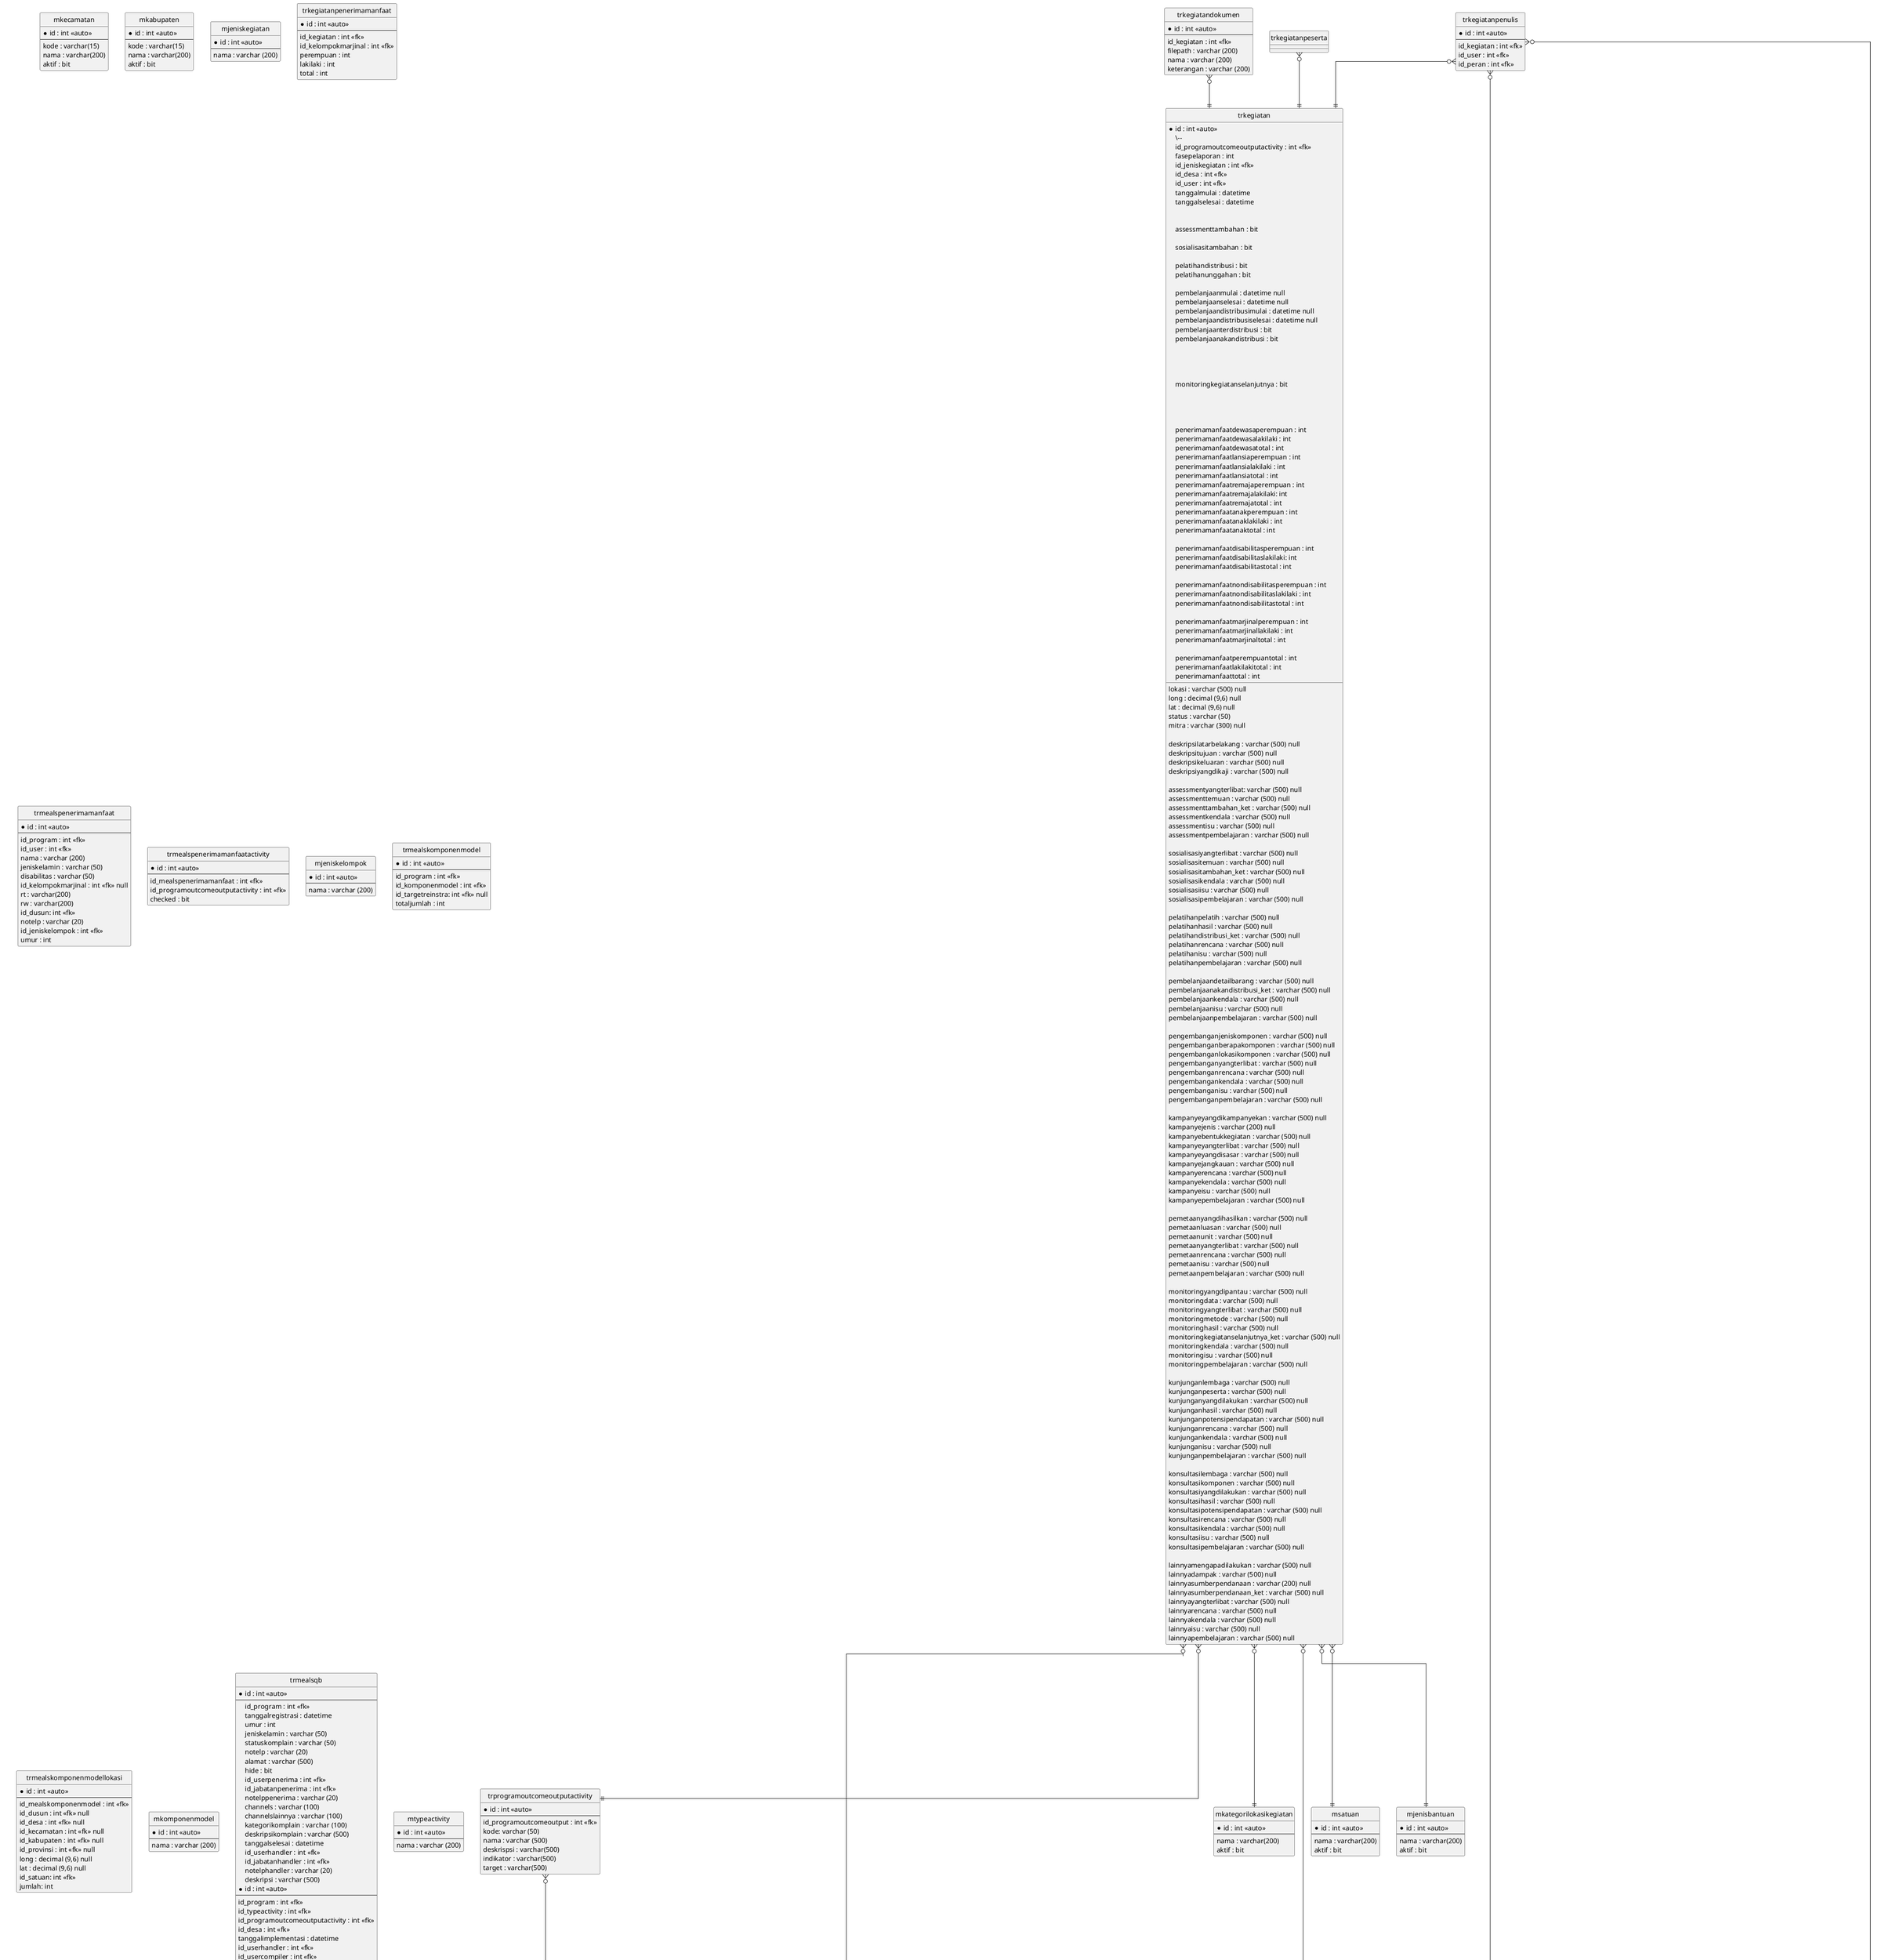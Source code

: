 @startuml erd

hide circle
skinparam linetype ortho

entity "mdusun" as mdusun {
    *id : int <<auto>>
    --
    kode : varchar(15)
    nama : varchar(200)
    aktif : bit
    id_desa : int <<fk>>
}
entity "mdesa" as mdesa {
    *id : int <<auto>>
    --
    kode : varchar(15)
    nama : varchar(200)
    aktif : bit
}

entity "mkecamatan" as mkecamatan {
    *id : int <<auto>>
    --
    kode : varchar(15)
    nama : varchar(200)
    aktif : bit
}

entity "mkabupaten" as mkabupaten {
    *id : int <<auto>>
    --
    kode : varchar(15)
    nama : varchar(200)
    aktif : bit
}

entity "mprovinsi" as mprovinsi {
    *id : int <<auto>>
    --
    kode : varchar(15)
    nama : varchar(200)
    aktif : bit
}

entity "mkategorilokasikegiatan" as mkategorilokasikegiatan {
    *id : int <<auto>>
    --
    nama : varchar(200)
    aktif : bit
}

entity "mjabatan" as mjabatan {
    *id : int <<auto>>
    --
    nama : varchar(200)
    aktif : bit
}

entity "mjenisbantuan" as mjenisbantuan {
    *id : int <<auto>>
    --
    nama : varchar(200)
    aktif : bit
}

entity "mtargetreinstra" as mtargetreinstra {
    *id : int <<auto>>
    --
    nama : varchar(200)
    aktif : bit
}

entity "mkaitansdg" as mkaitansdg {
    *id : int <<auto>>
    --
    nama : varchar(200)
    aktif : bit
}

entity "mkelompokmarjinal" as mkelompokmarjinal {
    *id : int <<auto>>
    --
    nama : varchar(200)
    aktif : bit
}


entity "mpartner" as mpartner {
    *id : int <<auto>>
    --
    nama : varchar(200)
    keterangan : varchar(200)
    aktif : bit
}

entity "msatuan" as msatuan {
    *id : int <<auto>>
    --
    nama : varchar(200)
    aktif : bit
}

entity "mpendonor" as mpendonor{
    *id : int <<auto>>
    --
    id_pendonorkategori : int <<FK>>
    nama : varchar(200)
    pic : varchar(200)
    email : varchar(200) <null>
    phone : varchar(20) <null>
    aktif : bit
}

entity "mpendonorkategori" as mpendonorkategori{
    *id : int <<auto>>
    --
    nama : varchar(200)
    aktif : bit
}

entity "muser" as muser {
    *id : int <<auto>>
    --
    nama : varchar(200)
    id_jabatan : int <<fk>>
    email : varchar(200)
    username : varchar(100)
    password : varchar(100)
    email_verified_at : datetime
    remember_token : varchar(200)
    created_at : datetime
    update_at : datetime
    aktif : bit
}

entity "mrole" as mrole {
    *id : int <<auto>>
    --
    nama : varchar(200)
    created_at : datetime
    update_at : datetime
    aktif : bit
}

entity "muserrole" as muserrole {
    *id : int <<auto>>
    --
    id_user : int <<fk>>
    id_role : int <<fk>>
    created_at : datetime
    update_at : datetime
}

entity "mperan" as mperan {
    *id : int <<auto>>
    --
    nama : varchar(200)
    aktif : bit
}

entity "trprogram" as trprogram {
    *id : int <<auto>>
    --
    nama : varchar (200)
    kode : varchar (50)
    tanggalmulai : datetime
    tanggalselesai : datetime
    totalnilai : decimal
    ekspektasipenerimamanfaat : int
    ekspektasipenerimamanfaatwoman : int
    ekspektasipenerimamanfaatman : int
    ekspektasipenerimamanfaatgirl : int
    ekspektasipenerimamanfaatboy : int
    ekspektasipenerimamanfaattidaklangsung : int
    deskripsiprojek : varchar (500)
    analisamasalah : varchar (500)
    id_user : int <<fk>>
    status: varchar(50)
    created_at : datetime
    update_at : datetime
}

entity "trprogramtargetreinstra" as trprogramtargetreinstra {
    *id : int <<auto>>
    --
    id_program : int <<fk>>
    id_targetreinstra: int <<fk>>
}

entity "trprogramkaitansdg" as trprogramkaitansdg {
    *id : int <<auto>>
    --
    id_program : int <<fk>>
    id_kaitansdg: int <<fk>>
}

entity "trprogramkelompokmarjinal" as trprogramkelompokmarjinal {
    *id : int <<auto>>
    --
    id_program : int <<fk>>
    id_kelompokmarjinal: int <<fk>>
}

entity "trprogrampendonor" as trprogrampendonor {
    *id : int <<auto>>
    --
    id_program : int <<fk>>
    id_pendonor : int <<fk>>
    nilaidonasi : decimal null
}

entity "trprogrampartner" as trprogrampartner {
    *id : int <<auto>>
    --
    id_program : int <<fk>>
    id_partner : int <<fk>>
    email : varchar(200)
    phone : varchar(20)
}

entity "trprogramuser" as trprogramuser {
    *id : int <<auto>>
    --
    id_program : int <<fk>>
    id_user : int <<fk>>
    id_peran : int <<fk>>
}

entity "trprogramgoal" as trprogramgoal {
    *id : int <<auto>>
    --
    id_program : int <<fk>>
    deskrispsi : varchar(500)
    indikator : varchar(500)
    target : varchar(500)
}

entity "trprogramobjektif" as trprogramobjektif {
    *id : int <<auto>>
    --
    id_program : int <<fk>>
    deskrispsi : varchar(500)
    indikator : varchar(500)
    target : varchar(500)
}

entity "trprogramoutcome" as trprogramoutcome {
    *id : int <<auto>>
    --
    id_program : int <<fk>>
    deskrispsi : varchar(500)
    indikator : varchar(500)
    target : varchar(500)
}

entity "trprogramoutcomeoutput" as trprogramoutcomeoutput {
    *id : int <<auto>>
    --
    id_programoutcome : int <<fk>>
    deskrispsi : varchar(500)
    indikator : varchar(500)
    target : varchar(500)
}

entity "trprogramoutcomeoutputactivity" as trprogramoutcomeoutputactivity {
    *id : int <<auto>>
    --
    id_programoutcomeoutput : int <<fk>>
    kode: varchar (50)
    nama : varchar (500)
    deskrispsi : varchar(500)
    indikator : varchar(500)
    target : varchar(500)
}

entity "trprogramlokasi" as trprogramlokasi {
    *id : int <<auto>>
    --
    id_program : int <<fk>>
    id_provinsi : int <<fk>>
}

entity "trprogramreportschedule" as trprogramreportschedule {
    *id : int <<auto>>
    --
    id_program : int <<fk>>
    tanggal : datetime
    keterangan : varchar (500)
}

entity "trprogramdokumen" as trprogramdokumen {
    *id : int <<auto>>
    --
    id_program : int <<fk>>
    filepath : varchar (200)
    nama : varchar (200)
    keterangan : varchar (200)
}

entity "trkegiatan" as trkegiatan {
    *id : int <<auto>>
    \--
    id_programoutcomeoutputactivity : int <<fk>>
    fasepelaporan : int
    id_jeniskegiatan : int <<fk>>
    id_desa : int <<fk>>
    id_user : int <<fk>>
    lokasi : varchar (500) null
    long : decimal (9,6) null
    lat : decimal (9,6) null
    tanggalmulai : datetime
    tanggalselesai : datetime
    status : varchar (50)
    mitra : varchar (300) null

    deskripsilatarbelakang : varchar (500) null
    deskripsitujuan : varchar (500) null
    deskripsikeluaran : varchar (500) null
    deskripsiyangdikaji : varchar (500) null

    assessmentyangterlibat: varchar (500) null
    assessmenttemuan : varchar (500) null
    assessmenttambahan : bit
    assessmenttambahan_ket : varchar (500) null
    assessmentkendala : varchar (500) null
    assessmentisu : varchar (500) null
    assessmentpembelajaran : varchar (500) null

    sosialisasiyangterlibat : varchar (500) null
    sosialisasitemuan : varchar (500) null
    sosialisasitambahan : bit
    sosialisasitambahan_ket : varchar (500) null
    sosialisasikendala : varchar (500) null
    sosialisasiisu : varchar (500) null
    sosialisasipembelajaran : varchar (500) null

    pelatihanpelatih : varchar (500) null
    pelatihanhasil : varchar (500) null
    pelatihandistribusi : bit
    pelatihandistribusi_ket : varchar (500) null
    pelatihanrencana : varchar (500) null
    pelatihanunggahan : bit
    pelatihanisu : varchar (500) null
    pelatihanpembelajaran : varchar (500) null

    pembelanjaandetailbarang : varchar (500) null
    pembelanjaanmulai : datetime null
    pembelanjaanselesai : datetime null
    pembelanjaandistribusimulai : datetime null
    pembelanjaandistribusiselesai : datetime null
    pembelanjaanterdistribusi : bit
    pembelanjaanakandistribusi : bit
    pembelanjaanakandistribusi_ket : varchar (500) null
    pembelanjaankendala : varchar (500) null
    pembelanjaanisu : varchar (500) null
    pembelanjaanpembelajaran : varchar (500) null

    pengembanganjeniskomponen : varchar (500) null
    pengembanganberapakomponen : varchar (500) null
    pengembanganlokasikomponen : varchar (500) null
    pengembanganyangterlibat : varchar (500) null
    pengembanganrencana : varchar (500) null
    pengembangankendala : varchar (500) null
    pengembanganisu : varchar (500) null
    pengembanganpembelajaran : varchar (500) null

    kampanyeyangdikampanyekan : varchar (500) null
    kampanyejenis : varchar (200) null
    kampanyebentukkegiatan : varchar (500) null
    kampanyeyangterlibat : varchar (500) null
    kampanyeyangdisasar : varchar (500) null
    kampanyejangkauan : varchar (500) null
    kampanyerencana : varchar (500) null
    kampanyekendala : varchar (500) null
    kampanyeisu : varchar (500) null
    kampanyepembelajaran : varchar (500) null

    pemetaanyangdihasilkan : varchar (500) null
    pemetaanluasan : varchar (500) null
    pemetaanunit : varchar (500) null
    pemetaanyangterlibat : varchar (500) null
    pemetaanrencana : varchar (500) null
    pemetaanisu : varchar (500) null
    pemetaanpembelajaran : varchar (500) null

    monitoringyangdipantau : varchar (500) null
    monitoringdata : varchar (500) null
    monitoringyangterlibat : varchar (500) null
    monitoringmetode : varchar (500) null
    monitoringhasil : varchar (500) null
    monitoringkegiatanselanjutnya : bit
    monitoringkegiatanselanjutnya_ket : varchar (500) null
    monitoringkendala : varchar (500) null
    monitoringisu : varchar (500) null
    monitoringpembelajaran : varchar (500) null

    kunjunganlembaga : varchar (500) null
    kunjunganpeserta : varchar (500) null
    kunjunganyangdilakukan : varchar (500) null
    kunjunganhasil : varchar (500) null
    kunjunganpotensipendapatan : varchar (500) null
    kunjunganrencana : varchar (500) null
    kunjungankendala : varchar (500) null
    kunjunganisu : varchar (500) null
    kunjunganpembelajaran : varchar (500) null

    konsultasilembaga : varchar (500) null
    konsultasikomponen : varchar (500) null
    konsultasiyangdilakukan : varchar (500) null
    konsultasihasil : varchar (500) null
    konsultasipotensipendapatan : varchar (500) null
    konsultasirencana : varchar (500) null
    konsultasikendala : varchar (500) null
    konsultasiisu : varchar (500) null
    konsultasipembelajaran : varchar (500) null

    lainnyamengapadilakukan : varchar (500) null
    lainnyadampak : varchar (500) null
    lainnyasumberpendanaan : varchar (200) null
    lainnyasumberpendanaan_ket : varchar (500) null
    lainnyayangterlibat : varchar (500) null
    lainnyarencana : varchar (500) null
    lainnyakendala : varchar (500) null
    lainnyaisu : varchar (500) null
    lainnyapembelajaran : varchar (500) null

    penerimamanfaatdewasaperempuan : int
    penerimamanfaatdewasalakilaki : int
    penerimamanfaatdewasatotal : int
    penerimamanfaatlansiaperempuan : int
    penerimamanfaatlansialakilaki : int
    penerimamanfaatlansiatotal : int
    penerimamanfaatremajaperempuan : int
    penerimamanfaatremajalakilaki: int
    penerimamanfaatremajatotal : int
    penerimamanfaatanakperempuan : int
    penerimamanfaatanaklakilaki : int
    penerimamanfaatanaktotal : int

    penerimamanfaatdisabilitasperempuan : int
    penerimamanfaatdisabilitaslakilaki: int
    penerimamanfaatdisabilitastotal : int

    penerimamanfaatnondisabilitasperempuan : int
    penerimamanfaatnondisabilitaslakilaki : int
    penerimamanfaatnondisabilitastotal : int

    penerimamanfaatmarjinalperempuan : int
    penerimamanfaatmarjinallakilaki : int
    penerimamanfaatmarjinaltotal : int

    penerimamanfaatperempuantotal : int
    penerimamanfaatlakilakitotal : int
    penerimamanfaattotal : int
}

entity "mjeniskegiatan" as mjeniskegiatan {
    *id : int <<auto>>
    --
    nama : varchar (200)
}

entity "trkegiatanpenerimamanfaat" as trkegiatanpenerimamanfaat {
    *id : int <<auto>>
    --
    id_kegiatan : int <<fk>>
    id_kelompokmarjinal : int <<fk>>
    perempuan : int
    lakilaki : int
    total : int
}

entity "trkegiatandokumen" as trkegiatandokumen {
    *id : int <<auto>>
    --
    id_kegiatan : int <<fk>>
    filepath : varchar (200)
    nama : varchar (200)
    keterangan : varchar (200)
}

entity "trkegiatanpenulis" as trkegiatanpenulis {
    *id : int <<auto>>
    --
    id_kegiatan : int <<fk>>
    id_user : int <<fk>>
    id_peran : int <<fk>>
}

entity "trmealspenerimamanfaat" as trprogrampenerimamanfaat {
    *id : int <<auto>>
    --
    id_program : int <<fk>>
    id_user : int <<fk>>
    nama : varchar (200)
    jeniskelamin : varchar (50)
    disabilitas : varchar (50)
    id_kelompokmarjinal : int <<fk>> null
    rt : varchar(200)
    rw : varchar(200)
    id_dusun: int <<fk>>
    notelp : varchar (20)
    id_jeniskelompok : int <<fk>>
    umur : int
}

entity "trmealspenerimamanfaatactivity" as trmealspenerimamanfaatactivity {
    *id : int <<auto>>
    --
    id_mealspenerimamanfaat : int <<fk>>
    id_programoutcomeoutputactivity : int <<fk>>
    checked : bit
}

entity "mjeniskelompok" as mjeniskelompok {
    *id : int <<auto>>
    --
    nama : varchar (200)
}

entity "trmealskomponenmodel" as trmealskomponenmodel {
    *id : int <<auto>>
    --
     id_program : int <<fk>>
     id_komponenmodel : int <<fk>>
     id_targetreinstra: int <<fk>> null
     totaljumlah : int
}

entity "trmealskomponenmodellokasi" as trmealskomponenmodellokasi {
    *id : int <<auto>>
    --
     id_mealskomponenmodel : int <<fk>>
     id_dusun : int <<fk>> null
     id_desa : int <<fk>> null
     id_kecamatan : int <<fk>> null
     id_kabupaten : int <<fk>> null
     id_provinsi : int <<fk>> null
     long : decimal (9,6) null
     lat : decimal (9,6) null
     id_satuan: int <<fk>>
     jumlah: int
}

entity "mkomponenmodel" as mkomponenmodel {
    *id : int <<auto>>
    --
    nama : varchar (200)
}

entity "trmealsfrm" as trmealsfrm {
    *id : int <<auto>>
    --
    id_program : int <<fk>>
    tanggalregistrasi : datetime
    umur : int
    jeniskelamin : varchar (50)
    statuskomplain : varchar (50)
    notelp : varchar (20)
    alamat : varchar (500)
    hide : bit
    id_userpenerima : int <<fk>>
    id_jabatanpenerima : int <<fk>>
    notelppenerima : varchar (20)
    channels : varchar (100)
    channelslainnya : varchar (100)
    kategorikomplain : varchar (100)
    deskripsikomplain : varchar (500)
    tanggalselesai : datetime
    id_userhandler : int <<fk>>
    id_jabatanhandler : int <<fk>>
    notelphandler : varchar (20)
    deskripsi : varchar (500)
}

entity "trmealsqb" as trmealsfrm {
    *id : int <<auto>>
    --
    id_program : int <<fk>>
    id_typeactivity : int <<fk>>
    id_programoutcomeoutputactivity : int <<fk>>
    id_desa : int <<fk>>
    tanggalimplementasi : datetime
    id_userhandler : int <<fk>>
    id_usercompiler : int <<fk>>
    score : decimal
    catatanevaluasi : varchar (500)
    area : varchar (500)
}

entity "mtypeactivity" as mtypeactivity {
    *id : int <<auto>>
    --
    nama : varchar (200)
}

entity "trmealspreposttest" as trmealspreposttest {
    *id : int <<auto>>
    --
    id_programoutcomeoutputactivity : int <<fk>>
    id_dusun: int <<fk>>
    id_user : int <<fk>>
    nama : varchar (200)
    jeniskelamin : varchar (50)
    notelp : varchar (20)
    trainingname : varchar (200)
    tanggal : datetime
    prescore : int
    filedbytraineepre : bit
    postscore : int
    filedbytraineepost : bit
    valuechange : int
}

entity "trlog" as trlog {
    *id : int <<auto>>
    --
    tanggal : datetime
    ipaddress : varchar (100)
    useragent : varchar (500)
    host : varchar (200)
    menu : varchar (100)
    action : varchar (50)
    id_user : int <<fk>>
}

mdusun }o--|| mdesa
muserrole }o--|| muser
muserrole }o--|| mrole
mpendonor }o--|| mpendonorkategori
trprogram }o--|| mkelompokmarjinal
trprogram }o--|| mtargetreinstra
trprogram }o--|| mkaitansdg
trprogram }o--|| muser
trprogrampendonor }o--|| trprogram
trprogrampendonor }o--|| mpendonor
trprogrampartner }o--|| trprogram
trprogrampartner }o--|| mpartner
trprogramuser }o--|| trprogram
trprogramuser }o--|| muser
trprogramuser }o--|| mjabatan
trprogramgoal }o--|| trprogram
trprogramobjektif }o--|| trprogram
trprogramoutcome }o--|| trprogram
trprogramlokasi }o--|| trprogram
trprogramlokasi }o--|| mprovinsi
trprogramreportschedule }o--|| trprogram
trprogramdokumen }o--|| trprogram
trkegiatan }o--|| trprogram
trkegiatanpeserta }o--|| trkegiatan
trkegiatandokumen }o--|| trkegiatan
trkegiatan }o--|| mdusun
trevaluasi }o--|| mdusun
trevaluasi }o--|| mpartner
trevaluasi }o--|| trprogram
trevaluasi }o--|| muser
trevaluasidokumen }o--|| trevaluasi
trprogramtargetreinstra }o--|| trprogram
trprogramtargetreinstra }o--|| mtargetreinstra
trprogramkaitansdg }o--|| trprogram
trprogramkaitansdg }o--|| mkaitansdg
trprogramkelompokmarjinal }o--|| trprogram
trprogramkelompokmarjinal }o--|| mkelompokmarjinal
mpendonor }o--|| mpendonorkategori
trevaluasi }o--|| muser
trkegiatanpesertamarjinal }o--|| mkelompokmarjinal
trevaluasidokumen }o--|| trevaluasi
trkegiatan }o--|| msatuan
trprogramuser }o--|| mperan
trkegiatanpenulis }o--|| mperan
trkegiatanpenulis }o--|| trkegiatan
trkegiatanpenulis }o--|| muser
trkegiatan }o--|| mjenisbantuan
trkegiatan }o--|| mkategorilokasikegiatan
trprogramoutcomeoutput }o--|| trprogramoutcome
trprogramoutcomeoutputactivity }o--|| trprogramoutcomeoutput
trkegiatan }o--|| trprogramoutcomeoutputactivity
trlog }o--|| muser
@enduml